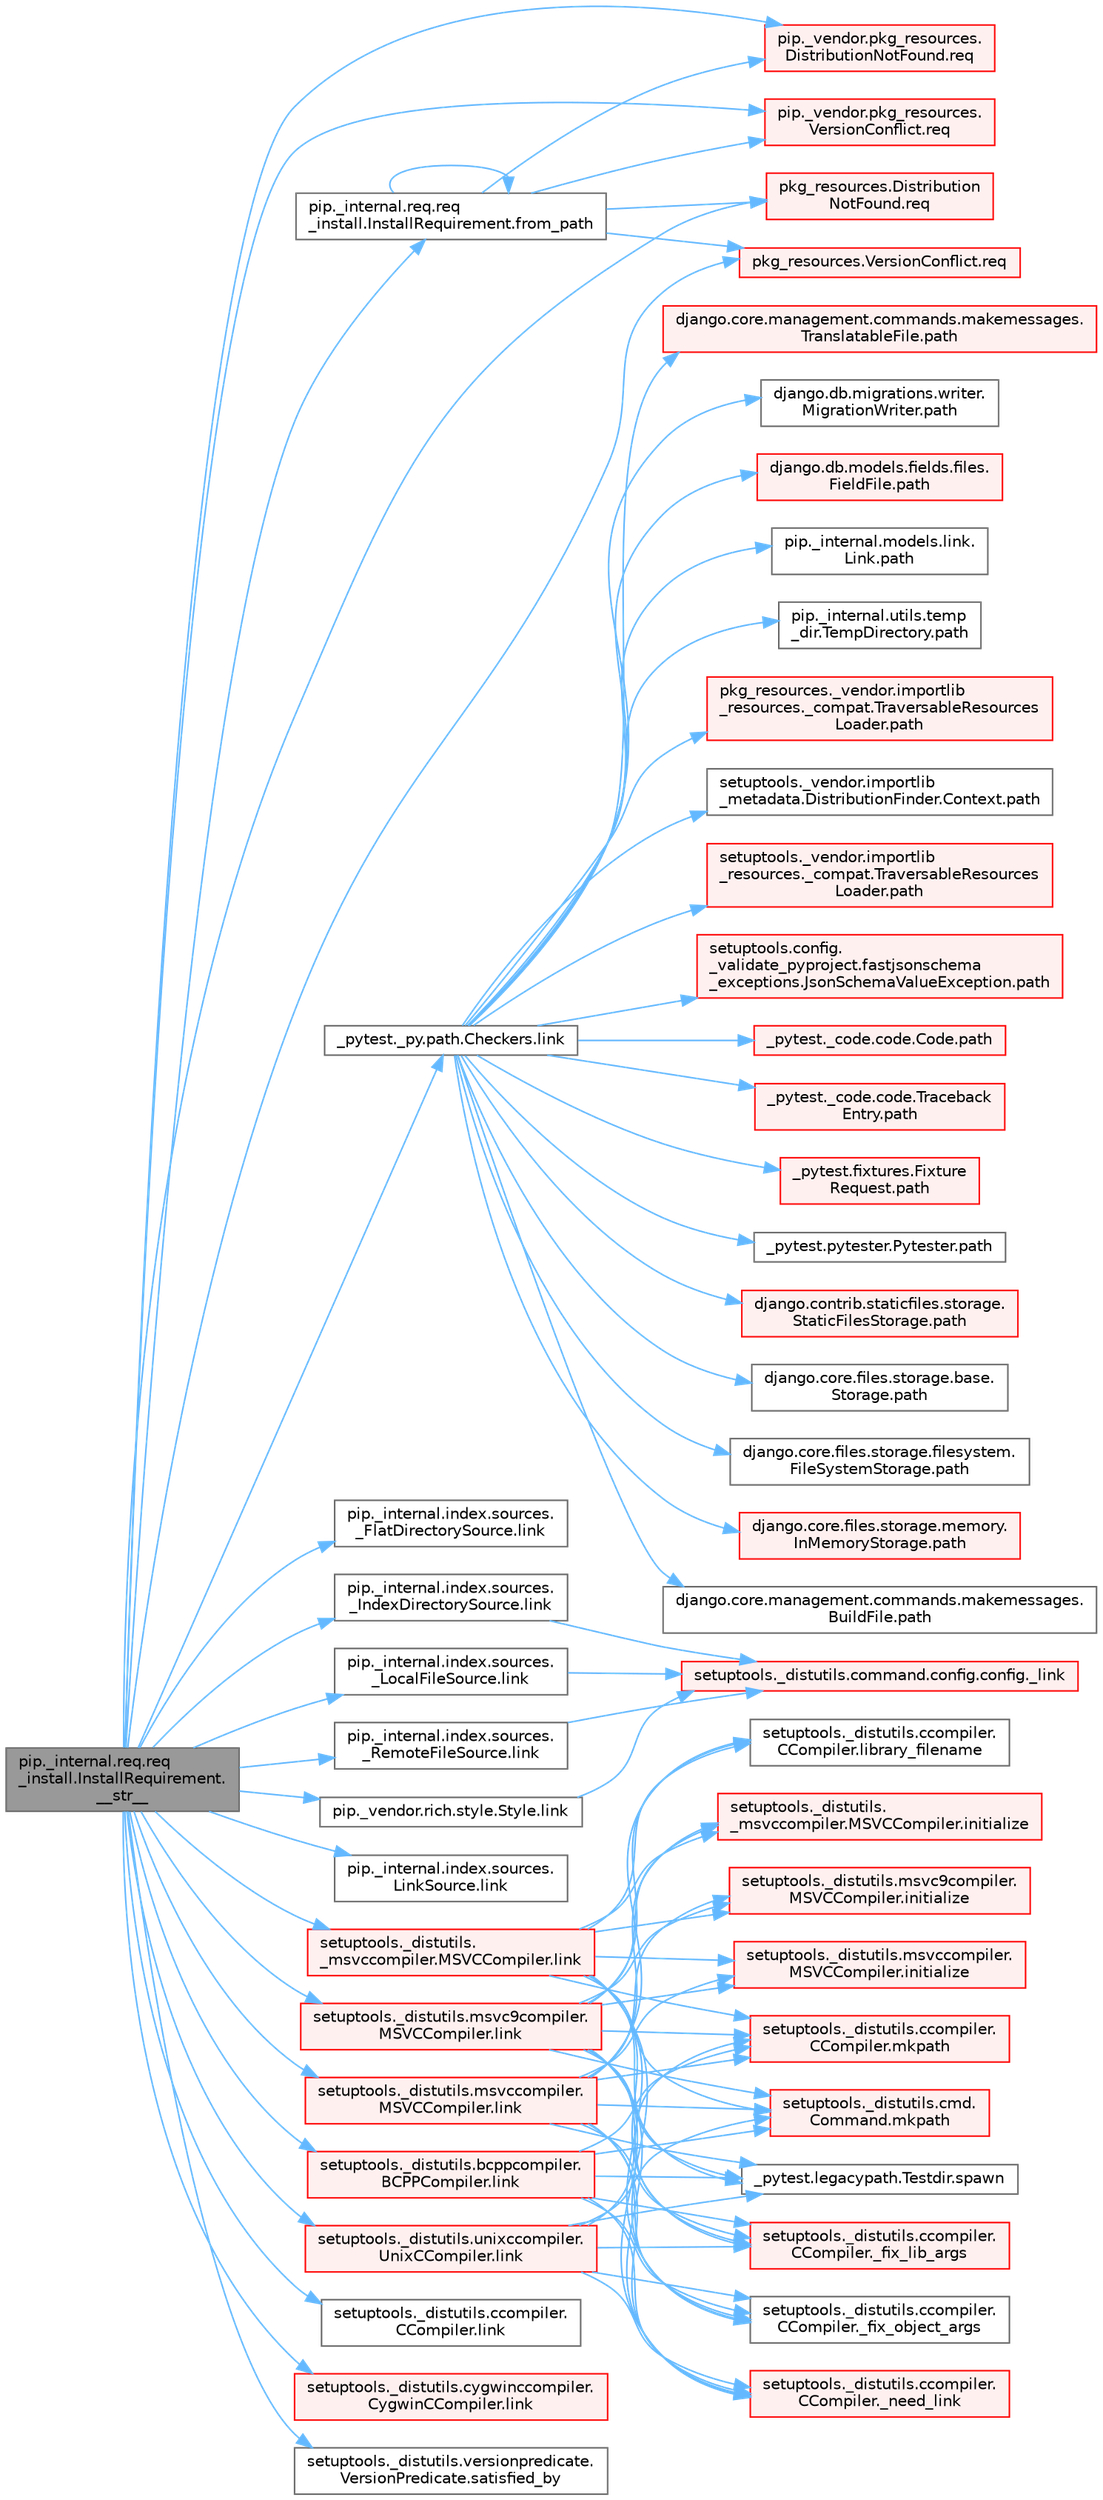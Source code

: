 digraph "pip._internal.req.req_install.InstallRequirement.__str__"
{
 // LATEX_PDF_SIZE
  bgcolor="transparent";
  edge [fontname=Helvetica,fontsize=10,labelfontname=Helvetica,labelfontsize=10];
  node [fontname=Helvetica,fontsize=10,shape=box,height=0.2,width=0.4];
  rankdir="LR";
  Node1 [id="Node000001",label="pip._internal.req.req\l_install.InstallRequirement.\l__str__",height=0.2,width=0.4,color="gray40", fillcolor="grey60", style="filled", fontcolor="black",tooltip=" "];
  Node1 -> Node2 [id="edge1_Node000001_Node000002",color="steelblue1",style="solid",tooltip=" "];
  Node2 [id="Node000002",label="pip._internal.req.req\l_install.InstallRequirement.from_path",height=0.2,width=0.4,color="grey40", fillcolor="white", style="filled",URL="$classpip_1_1__internal_1_1req_1_1req__install_1_1_install_requirement.html#a04a6f333531ab23495691b7ee959f2af",tooltip=" "];
  Node2 -> Node2 [id="edge2_Node000002_Node000002",color="steelblue1",style="solid",tooltip=" "];
  Node2 -> Node3 [id="edge3_Node000002_Node000003",color="steelblue1",style="solid",tooltip=" "];
  Node3 [id="Node000003",label="pip._vendor.pkg_resources.\lDistributionNotFound.req",height=0.2,width=0.4,color="red", fillcolor="#FFF0F0", style="filled",URL="$classpip_1_1__vendor_1_1pkg__resources_1_1_distribution_not_found.html#a40ac1d4e5309f609db879b1be96aaee9",tooltip=" "];
  Node2 -> Node7 [id="edge4_Node000002_Node000007",color="steelblue1",style="solid",tooltip=" "];
  Node7 [id="Node000007",label="pip._vendor.pkg_resources.\lVersionConflict.req",height=0.2,width=0.4,color="red", fillcolor="#FFF0F0", style="filled",URL="$classpip_1_1__vendor_1_1pkg__resources_1_1_version_conflict.html#a6ae9d0b83045a7294313e29cace06632",tooltip=" "];
  Node2 -> Node8 [id="edge5_Node000002_Node000008",color="steelblue1",style="solid",tooltip=" "];
  Node8 [id="Node000008",label="pkg_resources.Distribution\lNotFound.req",height=0.2,width=0.4,color="red", fillcolor="#FFF0F0", style="filled",URL="$classpkg__resources_1_1_distribution_not_found.html#a1e0e776bca337717603fbd8a26c34e65",tooltip=" "];
  Node2 -> Node9 [id="edge6_Node000002_Node000009",color="steelblue1",style="solid",tooltip=" "];
  Node9 [id="Node000009",label="pkg_resources.VersionConflict.req",height=0.2,width=0.4,color="red", fillcolor="#FFF0F0", style="filled",URL="$classpkg__resources_1_1_version_conflict.html#a95e63f911027a1d40e80c5a307dc62e4",tooltip=" "];
  Node1 -> Node10 [id="edge7_Node000001_Node000010",color="steelblue1",style="solid",tooltip=" "];
  Node10 [id="Node000010",label="_pytest._py.path.Checkers.link",height=0.2,width=0.4,color="grey40", fillcolor="white", style="filled",URL="$class__pytest_1_1__py_1_1path_1_1_checkers.html#ae1bb1d33ce71e6e6c8cfbee302c75d21",tooltip=" "];
  Node10 -> Node11 [id="edge8_Node000010_Node000011",color="steelblue1",style="solid",tooltip=" "];
  Node11 [id="Node000011",label="_pytest._code.code.Code.path",height=0.2,width=0.4,color="red", fillcolor="#FFF0F0", style="filled",URL="$class__pytest_1_1__code_1_1code_1_1_code.html#a1dae55e90750fe77c7517f806a14d864",tooltip=" "];
  Node10 -> Node23 [id="edge9_Node000010_Node000023",color="steelblue1",style="solid",tooltip=" "];
  Node23 [id="Node000023",label="_pytest._code.code.Traceback\lEntry.path",height=0.2,width=0.4,color="red", fillcolor="#FFF0F0", style="filled",URL="$class__pytest_1_1__code_1_1code_1_1_traceback_entry.html#a5a88b9ae4623733566450a9e7d8387c0",tooltip=" "];
  Node10 -> Node25 [id="edge10_Node000010_Node000025",color="steelblue1",style="solid",tooltip=" "];
  Node25 [id="Node000025",label="_pytest.fixtures.Fixture\lRequest.path",height=0.2,width=0.4,color="red", fillcolor="#FFF0F0", style="filled",URL="$class__pytest_1_1fixtures_1_1_fixture_request.html#a6f6db59812d121b54cd67d5e434e1451",tooltip=" "];
  Node10 -> Node31 [id="edge11_Node000010_Node000031",color="steelblue1",style="solid",tooltip=" "];
  Node31 [id="Node000031",label="_pytest.pytester.Pytester.path",height=0.2,width=0.4,color="grey40", fillcolor="white", style="filled",URL="$class__pytest_1_1pytester_1_1_pytester.html#a403c804f74a87f5e5705774fa896cc1f",tooltip=" "];
  Node10 -> Node32 [id="edge12_Node000010_Node000032",color="steelblue1",style="solid",tooltip=" "];
  Node32 [id="Node000032",label="django.contrib.staticfiles.storage.\lStaticFilesStorage.path",height=0.2,width=0.4,color="red", fillcolor="#FFF0F0", style="filled",URL="$classdjango_1_1contrib_1_1staticfiles_1_1storage_1_1_static_files_storage.html#a4e96cc92fbde7423d1b74f3a50fc0bf6",tooltip=" "];
  Node10 -> Node471 [id="edge13_Node000010_Node000471",color="steelblue1",style="solid",tooltip=" "];
  Node471 [id="Node000471",label="django.core.files.storage.base.\lStorage.path",height=0.2,width=0.4,color="grey40", fillcolor="white", style="filled",URL="$classdjango_1_1core_1_1files_1_1storage_1_1base_1_1_storage.html#a9be8d49a55131dbbab2c5fd57f7e772c",tooltip=" "];
  Node10 -> Node472 [id="edge14_Node000010_Node000472",color="steelblue1",style="solid",tooltip=" "];
  Node472 [id="Node000472",label="django.core.files.storage.filesystem.\lFileSystemStorage.path",height=0.2,width=0.4,color="grey40", fillcolor="white", style="filled",URL="$classdjango_1_1core_1_1files_1_1storage_1_1filesystem_1_1_file_system_storage.html#abf8a7e88eedec3e1b2ea965cc0858d17",tooltip=" "];
  Node10 -> Node473 [id="edge15_Node000010_Node000473",color="steelblue1",style="solid",tooltip=" "];
  Node473 [id="Node000473",label="django.core.files.storage.memory.\lInMemoryStorage.path",height=0.2,width=0.4,color="red", fillcolor="#FFF0F0", style="filled",URL="$classdjango_1_1core_1_1files_1_1storage_1_1memory_1_1_in_memory_storage.html#a466c8e28fd11839318d2e4454b8ef89f",tooltip=" "];
  Node10 -> Node477 [id="edge16_Node000010_Node000477",color="steelblue1",style="solid",tooltip=" "];
  Node477 [id="Node000477",label="django.core.management.commands.makemessages.\lBuildFile.path",height=0.2,width=0.4,color="grey40", fillcolor="white", style="filled",URL="$classdjango_1_1core_1_1management_1_1commands_1_1makemessages_1_1_build_file.html#ac06388718e902543bc00a7c6565105fc",tooltip=" "];
  Node10 -> Node478 [id="edge17_Node000010_Node000478",color="steelblue1",style="solid",tooltip=" "];
  Node478 [id="Node000478",label="django.core.management.commands.makemessages.\lTranslatableFile.path",height=0.2,width=0.4,color="red", fillcolor="#FFF0F0", style="filled",URL="$classdjango_1_1core_1_1management_1_1commands_1_1makemessages_1_1_translatable_file.html#ad851d5e6b8a65f5915ccfd4a30fb8026",tooltip=" "];
  Node10 -> Node479 [id="edge18_Node000010_Node000479",color="steelblue1",style="solid",tooltip=" "];
  Node479 [id="Node000479",label="django.db.migrations.writer.\lMigrationWriter.path",height=0.2,width=0.4,color="grey40", fillcolor="white", style="filled",URL="$classdjango_1_1db_1_1migrations_1_1writer_1_1_migration_writer.html#a45469d67e8f80996c982470d36136184",tooltip=" "];
  Node10 -> Node480 [id="edge19_Node000010_Node000480",color="steelblue1",style="solid",tooltip=" "];
  Node480 [id="Node000480",label="django.db.models.fields.files.\lFieldFile.path",height=0.2,width=0.4,color="red", fillcolor="#FFF0F0", style="filled",URL="$classdjango_1_1db_1_1models_1_1fields_1_1files_1_1_field_file.html#ae91c4ed0643fb9bd8959d0db8eb44f80",tooltip=" "];
  Node10 -> Node576 [id="edge20_Node000010_Node000576",color="steelblue1",style="solid",tooltip=" "];
  Node576 [id="Node000576",label="pip._internal.models.link.\lLink.path",height=0.2,width=0.4,color="grey40", fillcolor="white", style="filled",URL="$classpip_1_1__internal_1_1models_1_1link_1_1_link.html#a30f454216dcb615e3ed986238490f180",tooltip=" "];
  Node10 -> Node577 [id="edge21_Node000010_Node000577",color="steelblue1",style="solid",tooltip=" "];
  Node577 [id="Node000577",label="pip._internal.utils.temp\l_dir.TempDirectory.path",height=0.2,width=0.4,color="grey40", fillcolor="white", style="filled",URL="$classpip_1_1__internal_1_1utils_1_1temp__dir_1_1_temp_directory.html#afe6b2d95c070c6570957de5696ff3a6e",tooltip=" "];
  Node10 -> Node578 [id="edge22_Node000010_Node000578",color="steelblue1",style="solid",tooltip=" "];
  Node578 [id="Node000578",label="pkg_resources._vendor.importlib\l_resources._compat.TraversableResources\lLoader.path",height=0.2,width=0.4,color="red", fillcolor="#FFF0F0", style="filled",URL="$classpkg__resources_1_1__vendor_1_1importlib__resources_1_1__compat_1_1_traversable_resources_loader.html#acfc17872a53cbe02f6c34eda2bb162f2",tooltip=" "];
  Node10 -> Node580 [id="edge23_Node000010_Node000580",color="steelblue1",style="solid",tooltip=" "];
  Node580 [id="Node000580",label="setuptools._vendor.importlib\l_metadata.DistributionFinder.Context.path",height=0.2,width=0.4,color="grey40", fillcolor="white", style="filled",URL="$classsetuptools_1_1__vendor_1_1importlib__metadata_1_1_distribution_finder_1_1_context.html#a84a429ddce40738ea5c0edb53799ee8d",tooltip=" "];
  Node10 -> Node581 [id="edge24_Node000010_Node000581",color="steelblue1",style="solid",tooltip=" "];
  Node581 [id="Node000581",label="setuptools._vendor.importlib\l_resources._compat.TraversableResources\lLoader.path",height=0.2,width=0.4,color="red", fillcolor="#FFF0F0", style="filled",URL="$classsetuptools_1_1__vendor_1_1importlib__resources_1_1__compat_1_1_traversable_resources_loader.html#a9b9cf5b6723d48f7a779b6ae71d53699",tooltip=" "];
  Node10 -> Node582 [id="edge25_Node000010_Node000582",color="steelblue1",style="solid",tooltip=" "];
  Node582 [id="Node000582",label="setuptools.config.\l_validate_pyproject.fastjsonschema\l_exceptions.JsonSchemaValueException.path",height=0.2,width=0.4,color="red", fillcolor="#FFF0F0", style="filled",URL="$classsetuptools_1_1config_1_1__validate__pyproject_1_1fastjsonschema__exceptions_1_1_json_schema_value_exception.html#a59179b3d1dc16c7087530bbc10bcf857",tooltip=" "];
  Node1 -> Node3924 [id="edge26_Node000001_Node003924",color="steelblue1",style="solid",tooltip=" "];
  Node3924 [id="Node003924",label="pip._internal.index.sources.\l_FlatDirectorySource.link",height=0.2,width=0.4,color="grey40", fillcolor="white", style="filled",URL="$classpip_1_1__internal_1_1index_1_1sources_1_1___flat_directory_source.html#a72114eb0d8af85d9e3e48aecdebe9884",tooltip=" "];
  Node1 -> Node3925 [id="edge27_Node000001_Node003925",color="steelblue1",style="solid",tooltip=" "];
  Node3925 [id="Node003925",label="pip._internal.index.sources.\l_IndexDirectorySource.link",height=0.2,width=0.4,color="grey40", fillcolor="white", style="filled",URL="$classpip_1_1__internal_1_1index_1_1sources_1_1___index_directory_source.html#a1f71a0b21e5744c2aec54ff5ed0b1d61",tooltip=" "];
  Node3925 -> Node2615 [id="edge28_Node003925_Node002615",color="steelblue1",style="solid",tooltip=" "];
  Node2615 [id="Node002615",label="setuptools._distutils.command.config.config._link",height=0.2,width=0.4,color="red", fillcolor="#FFF0F0", style="filled",URL="$classsetuptools_1_1__distutils_1_1command_1_1config_1_1config.html#a6428c1b2877435a2dc61c8b7f902027d",tooltip=" "];
  Node1 -> Node3926 [id="edge29_Node000001_Node003926",color="steelblue1",style="solid",tooltip=" "];
  Node3926 [id="Node003926",label="pip._internal.index.sources.\l_LocalFileSource.link",height=0.2,width=0.4,color="grey40", fillcolor="white", style="filled",URL="$classpip_1_1__internal_1_1index_1_1sources_1_1___local_file_source.html#a7245056ba93c5e70dfcc739a21d2db61",tooltip=" "];
  Node3926 -> Node2615 [id="edge30_Node003926_Node002615",color="steelblue1",style="solid",tooltip=" "];
  Node1 -> Node3927 [id="edge31_Node000001_Node003927",color="steelblue1",style="solid",tooltip=" "];
  Node3927 [id="Node003927",label="pip._internal.index.sources.\l_RemoteFileSource.link",height=0.2,width=0.4,color="grey40", fillcolor="white", style="filled",URL="$classpip_1_1__internal_1_1index_1_1sources_1_1___remote_file_source.html#a33ac3f66b6928ff6f76408d71d9f49ca",tooltip=" "];
  Node3927 -> Node2615 [id="edge32_Node003927_Node002615",color="steelblue1",style="solid",tooltip=" "];
  Node1 -> Node3928 [id="edge33_Node000001_Node003928",color="steelblue1",style="solid",tooltip=" "];
  Node3928 [id="Node003928",label="pip._internal.index.sources.\lLinkSource.link",height=0.2,width=0.4,color="grey40", fillcolor="white", style="filled",URL="$classpip_1_1__internal_1_1index_1_1sources_1_1_link_source.html#ace307062828f2ac764322297128ed112",tooltip=" "];
  Node1 -> Node3929 [id="edge34_Node000001_Node003929",color="steelblue1",style="solid",tooltip=" "];
  Node3929 [id="Node003929",label="pip._vendor.rich.style.Style.link",height=0.2,width=0.4,color="grey40", fillcolor="white", style="filled",URL="$classpip_1_1__vendor_1_1rich_1_1style_1_1_style.html#a5e26eff41ad8f16c69b784625ad5c61d",tooltip=" "];
  Node3929 -> Node2615 [id="edge35_Node003929_Node002615",color="steelblue1",style="solid",tooltip=" "];
  Node1 -> Node3930 [id="edge36_Node000001_Node003930",color="steelblue1",style="solid",tooltip=" "];
  Node3930 [id="Node003930",label="setuptools._distutils.\l_msvccompiler.MSVCCompiler.link",height=0.2,width=0.4,color="red", fillcolor="#FFF0F0", style="filled",URL="$classsetuptools_1_1__distutils_1_1__msvccompiler_1_1_m_s_v_c_compiler.html#aefba9a19cc1d7316a3755f96f4def5f7",tooltip=" "];
  Node3930 -> Node3931 [id="edge37_Node003930_Node003931",color="steelblue1",style="solid",tooltip=" "];
  Node3931 [id="Node003931",label="setuptools._distutils.ccompiler.\lCCompiler._fix_lib_args",height=0.2,width=0.4,color="red", fillcolor="#FFF0F0", style="filled",URL="$classsetuptools_1_1__distutils_1_1ccompiler_1_1_c_compiler.html#a7a2f98279b1c74840aa7301ea39f550c",tooltip=" "];
  Node3930 -> Node3932 [id="edge38_Node003930_Node003932",color="steelblue1",style="solid",tooltip=" "];
  Node3932 [id="Node003932",label="setuptools._distutils.ccompiler.\lCCompiler._fix_object_args",height=0.2,width=0.4,color="grey40", fillcolor="white", style="filled",URL="$classsetuptools_1_1__distutils_1_1ccompiler_1_1_c_compiler.html#ae049a81a4554f50bdc2ecbd7cf1f0696",tooltip=" "];
  Node3930 -> Node3933 [id="edge39_Node003930_Node003933",color="steelblue1",style="solid",tooltip=" "];
  Node3933 [id="Node003933",label="setuptools._distutils.ccompiler.\lCCompiler._need_link",height=0.2,width=0.4,color="red", fillcolor="#FFF0F0", style="filled",URL="$classsetuptools_1_1__distutils_1_1ccompiler_1_1_c_compiler.html#a53f61387a6cf8194a0159faa49e88d63",tooltip=" "];
  Node3930 -> Node3934 [id="edge40_Node003930_Node003934",color="steelblue1",style="solid",tooltip=" "];
  Node3934 [id="Node003934",label="setuptools._distutils.\l_msvccompiler.MSVCCompiler.initialize",height=0.2,width=0.4,color="red", fillcolor="#FFF0F0", style="filled",URL="$classsetuptools_1_1__distutils_1_1__msvccompiler_1_1_m_s_v_c_compiler.html#a43401b9cd5fe5aa3b85704cff01fda01",tooltip=" "];
  Node3930 -> Node3941 [id="edge41_Node003930_Node003941",color="steelblue1",style="solid",tooltip=" "];
  Node3941 [id="Node003941",label="setuptools._distutils.msvc9compiler.\lMSVCCompiler.initialize",height=0.2,width=0.4,color="red", fillcolor="#FFF0F0", style="filled",URL="$classsetuptools_1_1__distutils_1_1msvc9compiler_1_1_m_s_v_c_compiler.html#a94f057de1dc9158080035d0acd89412f",tooltip=" "];
  Node3930 -> Node3944 [id="edge42_Node003930_Node003944",color="steelblue1",style="solid",tooltip=" "];
  Node3944 [id="Node003944",label="setuptools._distutils.msvccompiler.\lMSVCCompiler.initialize",height=0.2,width=0.4,color="red", fillcolor="#FFF0F0", style="filled",URL="$classsetuptools_1_1__distutils_1_1msvccompiler_1_1_m_s_v_c_compiler.html#a622c75ec314a3e866578248e9bfcef28",tooltip=" "];
  Node3930 -> Node3945 [id="edge43_Node003930_Node003945",color="steelblue1",style="solid",tooltip=" "];
  Node3945 [id="Node003945",label="setuptools._distutils.ccompiler.\lCCompiler.library_filename",height=0.2,width=0.4,color="grey40", fillcolor="white", style="filled",URL="$classsetuptools_1_1__distutils_1_1ccompiler_1_1_c_compiler.html#ad5c495d86dc0a8953c39e94c87a458c9",tooltip=" "];
  Node3930 -> Node3946 [id="edge44_Node003930_Node003946",color="steelblue1",style="solid",tooltip=" "];
  Node3946 [id="Node003946",label="setuptools._distutils.ccompiler.\lCCompiler.mkpath",height=0.2,width=0.4,color="red", fillcolor="#FFF0F0", style="filled",URL="$classsetuptools_1_1__distutils_1_1ccompiler_1_1_c_compiler.html#a84a377626d580d0a9c7af626de535910",tooltip=" "];
  Node3930 -> Node3947 [id="edge45_Node003930_Node003947",color="steelblue1",style="solid",tooltip=" "];
  Node3947 [id="Node003947",label="setuptools._distutils.cmd.\lCommand.mkpath",height=0.2,width=0.4,color="red", fillcolor="#FFF0F0", style="filled",URL="$classsetuptools_1_1__distutils_1_1cmd_1_1_command.html#ac5192d4d0c02e64755ea4a522d48c4ab",tooltip=" "];
  Node3930 -> Node2625 [id="edge46_Node003930_Node002625",color="steelblue1",style="solid",tooltip=" "];
  Node2625 [id="Node002625",label="_pytest.legacypath.Testdir.spawn",height=0.2,width=0.4,color="grey40", fillcolor="white", style="filled",URL="$class__pytest_1_1legacypath_1_1_testdir.html#a7b90d7cbf3ce3f79ac2880b56ffe3c9c",tooltip=" "];
  Node1 -> Node3948 [id="edge47_Node000001_Node003948",color="steelblue1",style="solid",tooltip=" "];
  Node3948 [id="Node003948",label="setuptools._distutils.bcppcompiler.\lBCPPCompiler.link",height=0.2,width=0.4,color="red", fillcolor="#FFF0F0", style="filled",URL="$classsetuptools_1_1__distutils_1_1bcppcompiler_1_1_b_c_p_p_compiler.html#a9207773d36ecabdd197469c6dcff5e41",tooltip=" "];
  Node3948 -> Node3931 [id="edge48_Node003948_Node003931",color="steelblue1",style="solid",tooltip=" "];
  Node3948 -> Node3932 [id="edge49_Node003948_Node003932",color="steelblue1",style="solid",tooltip=" "];
  Node3948 -> Node3933 [id="edge50_Node003948_Node003933",color="steelblue1",style="solid",tooltip=" "];
  Node3948 -> Node3946 [id="edge51_Node003948_Node003946",color="steelblue1",style="solid",tooltip=" "];
  Node3948 -> Node3947 [id="edge52_Node003948_Node003947",color="steelblue1",style="solid",tooltip=" "];
  Node3948 -> Node2625 [id="edge53_Node003948_Node002625",color="steelblue1",style="solid",tooltip=" "];
  Node1 -> Node4140 [id="edge54_Node000001_Node004140",color="steelblue1",style="solid",tooltip=" "];
  Node4140 [id="Node004140",label="setuptools._distutils.ccompiler.\lCCompiler.link",height=0.2,width=0.4,color="grey40", fillcolor="white", style="filled",URL="$classsetuptools_1_1__distutils_1_1ccompiler_1_1_c_compiler.html#afd4eb4b2ab5d1b5fdcea1e56f4c35c0b",tooltip=" "];
  Node1 -> Node4141 [id="edge55_Node000001_Node004141",color="steelblue1",style="solid",tooltip=" "];
  Node4141 [id="Node004141",label="setuptools._distutils.cygwinccompiler.\lCygwinCCompiler.link",height=0.2,width=0.4,color="red", fillcolor="#FFF0F0", style="filled",URL="$classsetuptools_1_1__distutils_1_1cygwinccompiler_1_1_cygwin_c_compiler.html#a90d2f2ffa74da0002fe22b41afc2cc2f",tooltip=" "];
  Node1 -> Node4142 [id="edge56_Node000001_Node004142",color="steelblue1",style="solid",tooltip=" "];
  Node4142 [id="Node004142",label="setuptools._distutils.msvc9compiler.\lMSVCCompiler.link",height=0.2,width=0.4,color="red", fillcolor="#FFF0F0", style="filled",URL="$classsetuptools_1_1__distutils_1_1msvc9compiler_1_1_m_s_v_c_compiler.html#a0c96b6aa97f0cccac88db8bc4220274f",tooltip=" "];
  Node4142 -> Node3931 [id="edge57_Node004142_Node003931",color="steelblue1",style="solid",tooltip=" "];
  Node4142 -> Node3932 [id="edge58_Node004142_Node003932",color="steelblue1",style="solid",tooltip=" "];
  Node4142 -> Node3933 [id="edge59_Node004142_Node003933",color="steelblue1",style="solid",tooltip=" "];
  Node4142 -> Node3934 [id="edge60_Node004142_Node003934",color="steelblue1",style="solid",tooltip=" "];
  Node4142 -> Node3941 [id="edge61_Node004142_Node003941",color="steelblue1",style="solid",tooltip=" "];
  Node4142 -> Node3944 [id="edge62_Node004142_Node003944",color="steelblue1",style="solid",tooltip=" "];
  Node4142 -> Node3945 [id="edge63_Node004142_Node003945",color="steelblue1",style="solid",tooltip=" "];
  Node4142 -> Node3946 [id="edge64_Node004142_Node003946",color="steelblue1",style="solid",tooltip=" "];
  Node4142 -> Node3947 [id="edge65_Node004142_Node003947",color="steelblue1",style="solid",tooltip=" "];
  Node4142 -> Node2625 [id="edge66_Node004142_Node002625",color="steelblue1",style="solid",tooltip=" "];
  Node1 -> Node4146 [id="edge67_Node000001_Node004146",color="steelblue1",style="solid",tooltip=" "];
  Node4146 [id="Node004146",label="setuptools._distutils.msvccompiler.\lMSVCCompiler.link",height=0.2,width=0.4,color="red", fillcolor="#FFF0F0", style="filled",URL="$classsetuptools_1_1__distutils_1_1msvccompiler_1_1_m_s_v_c_compiler.html#a99e371debe387deabeae0b75e3b70af5",tooltip=" "];
  Node4146 -> Node3931 [id="edge68_Node004146_Node003931",color="steelblue1",style="solid",tooltip=" "];
  Node4146 -> Node3932 [id="edge69_Node004146_Node003932",color="steelblue1",style="solid",tooltip=" "];
  Node4146 -> Node3933 [id="edge70_Node004146_Node003933",color="steelblue1",style="solid",tooltip=" "];
  Node4146 -> Node3934 [id="edge71_Node004146_Node003934",color="steelblue1",style="solid",tooltip=" "];
  Node4146 -> Node3941 [id="edge72_Node004146_Node003941",color="steelblue1",style="solid",tooltip=" "];
  Node4146 -> Node3944 [id="edge73_Node004146_Node003944",color="steelblue1",style="solid",tooltip=" "];
  Node4146 -> Node3945 [id="edge74_Node004146_Node003945",color="steelblue1",style="solid",tooltip=" "];
  Node4146 -> Node3946 [id="edge75_Node004146_Node003946",color="steelblue1",style="solid",tooltip=" "];
  Node4146 -> Node3947 [id="edge76_Node004146_Node003947",color="steelblue1",style="solid",tooltip=" "];
  Node4146 -> Node2625 [id="edge77_Node004146_Node002625",color="steelblue1",style="solid",tooltip=" "];
  Node1 -> Node4147 [id="edge78_Node000001_Node004147",color="steelblue1",style="solid",tooltip=" "];
  Node4147 [id="Node004147",label="setuptools._distutils.unixccompiler.\lUnixCCompiler.link",height=0.2,width=0.4,color="red", fillcolor="#FFF0F0", style="filled",URL="$classsetuptools_1_1__distutils_1_1unixccompiler_1_1_unix_c_compiler.html#a77a8b7a9acb4b236ba8cfc5c2f8dac7d",tooltip=" "];
  Node4147 -> Node3931 [id="edge79_Node004147_Node003931",color="steelblue1",style="solid",tooltip=" "];
  Node4147 -> Node3932 [id="edge80_Node004147_Node003932",color="steelblue1",style="solid",tooltip=" "];
  Node4147 -> Node3933 [id="edge81_Node004147_Node003933",color="steelblue1",style="solid",tooltip=" "];
  Node4147 -> Node3946 [id="edge82_Node004147_Node003946",color="steelblue1",style="solid",tooltip=" "];
  Node4147 -> Node3947 [id="edge83_Node004147_Node003947",color="steelblue1",style="solid",tooltip=" "];
  Node4147 -> Node2625 [id="edge84_Node004147_Node002625",color="steelblue1",style="solid",tooltip=" "];
  Node1 -> Node3 [id="edge85_Node000001_Node000003",color="steelblue1",style="solid",tooltip=" "];
  Node1 -> Node7 [id="edge86_Node000001_Node000007",color="steelblue1",style="solid",tooltip=" "];
  Node1 -> Node8 [id="edge87_Node000001_Node000008",color="steelblue1",style="solid",tooltip=" "];
  Node1 -> Node9 [id="edge88_Node000001_Node000009",color="steelblue1",style="solid",tooltip=" "];
  Node1 -> Node4527 [id="edge89_Node000001_Node004527",color="steelblue1",style="solid",tooltip=" "];
  Node4527 [id="Node004527",label="setuptools._distutils.versionpredicate.\lVersionPredicate.satisfied_by",height=0.2,width=0.4,color="grey40", fillcolor="white", style="filled",URL="$classsetuptools_1_1__distutils_1_1versionpredicate_1_1_version_predicate.html#a782b3502c9f703cbbf4cb92eb4807baa",tooltip=" "];
}
